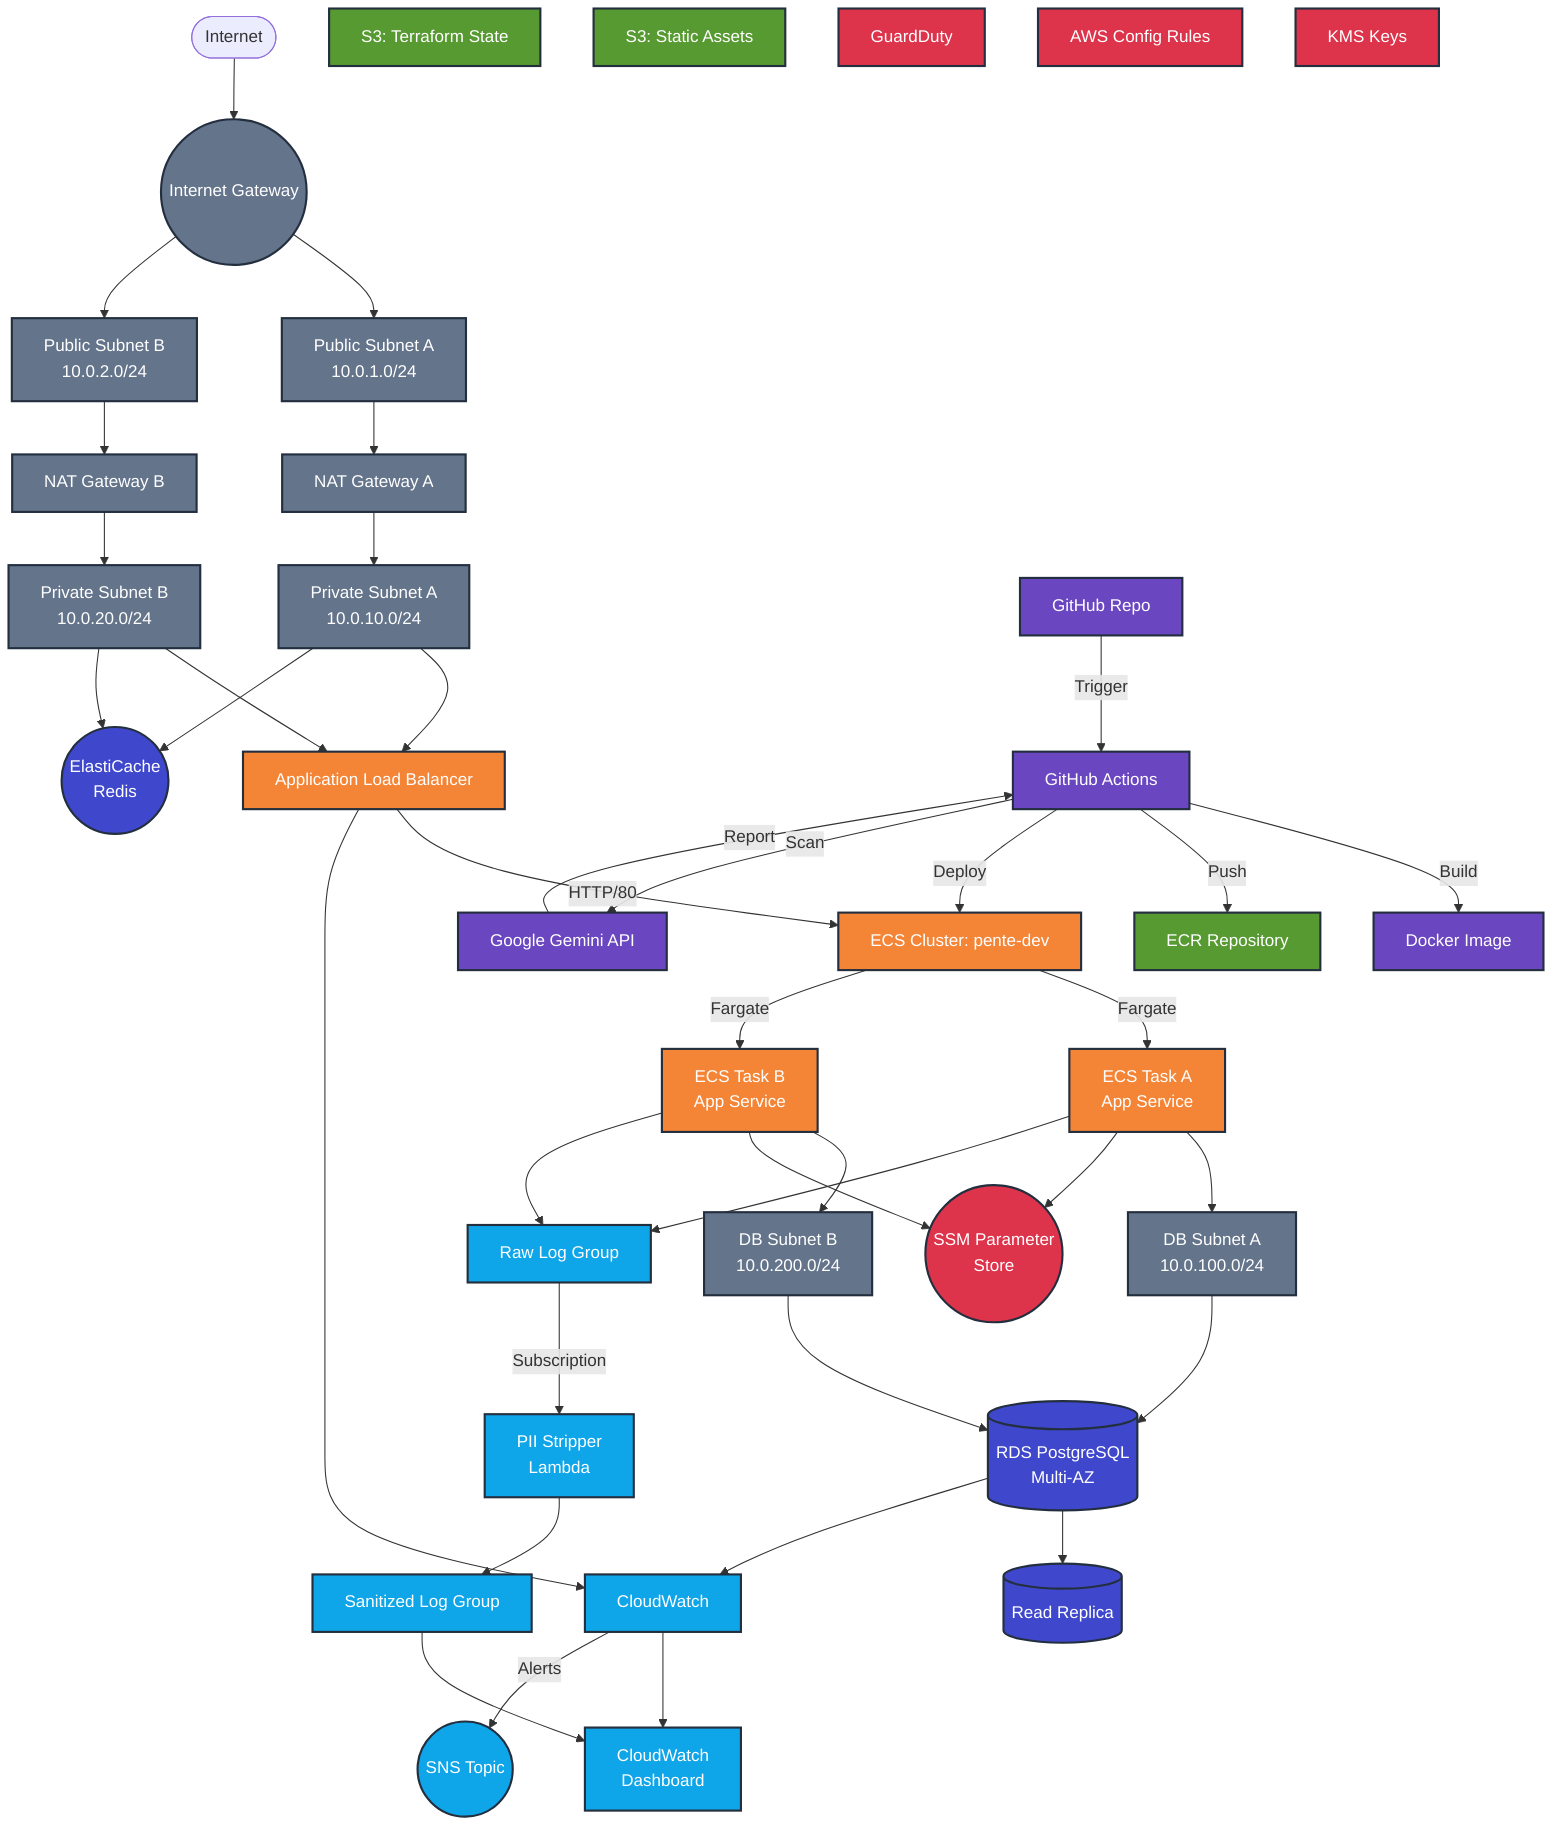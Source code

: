 graph TB
    %% Internet and Entry Points
    Internet([Internet]) --> IGW((Internet Gateway))
    
    %% Public Subnets
    IGW --> PubA[Public Subnet A<br/>10.0.1.0/24]
    IGW --> PubB[Public Subnet B<br/>10.0.2.0/24]
    
    %% NAT Gateways
    PubA --> NATA[NAT Gateway A]
    PubB --> NATB[NAT Gateway B]
    
    %% Private Subnets
    NATA --> PrivA[Private Subnet A<br/>10.0.10.0/24]
    NATB --> PrivB[Private Subnet B<br/>10.0.20.0/24]
    
    %% Load Balancer
    PrivA --> ALB[Application Load Balancer]
    PrivB --> ALB
    
    %% ECS Cluster and Tasks
    ALB -->|HTTP/80| ECS[ECS Cluster: pente-dev]
    ECS -->|Fargate| TaskA[ECS Task A<br/>App Service]
    ECS -->|Fargate| TaskB[ECS Task B<br/>App Service]
    
    %% Database Subnets
    TaskA --> DBA[DB Subnet A<br/>10.0.100.0/24]
    TaskB --> DBB[DB Subnet B<br/>10.0.200.0/24]
    
    %% Database Services
    DBA --> RDS[(RDS PostgreSQL<br/>Multi-AZ)]
    DBB --> RDS
    RDS --> RDSReplica[(Read Replica)]
    
    %% Cache
    PrivA --> Cache((ElastiCache<br/>Redis))
    PrivB --> Cache
    
    %% Configuration
    TaskA --> SSM((SSM Parameter<br/>Store))
    TaskB --> SSM
    
    %% Storage
    S3State[S3: Terraform State]
    S3Assets[S3: Static Assets]
    
    %% Security Services
    Guard[GuardDuty]
    Config[AWS Config Rules]
    KMS[KMS Keys]
    
    %% Logging Pipeline
    TaskA --> RawLogs[Raw Log Group]
    TaskB --> RawLogs
    RDS --> CW[CloudWatch]
    ALB --> CW
    
    RawLogs -->|Subscription| PiiLambda[PII Stripper<br/>Lambda]
    PiiLambda --> CleanLogs[Sanitized Log Group]
    
    CW --> Dashboard[CloudWatch<br/>Dashboard]
    CleanLogs --> Dashboard
    CW -->|Alerts| SNS((SNS Topic))
    
    %% CI/CD Pipeline
    GitHub[GitHub Repo] -->|Trigger| Actions[GitHub Actions]
    Actions -->|Build| Docker[Docker Image]
    Actions -->|Push| ECR[ECR Repository]
    Actions -->|Deploy| ECS
    Actions -->|Scan| Gemini[Google Gemini API]
    Gemini -->|Report| Actions
    
    %% Styling
    classDef aws fill:#ff9900,stroke:#232f3e,stroke-width:2px,color:#fff
    classDef compute fill:#f58536,stroke:#232f3e,stroke-width:2px,color:#fff
    classDef database fill:#3f48cc,stroke:#232f3e,stroke-width:2px,color:#fff
    classDef storage fill:#569a31,stroke:#232f3e,stroke-width:2px,color:#fff
    classDef security fill:#dd344c,stroke:#232f3e,stroke-width:2px,color:#fff
    classDef cicd fill:#6b46c1,stroke:#232f3e,stroke-width:2px,color:#fff
    classDef monitoring fill:#0ea5e9,stroke:#232f3e,stroke-width:2px,color:#fff
    classDef network fill:#64748b,stroke:#232f3e,stroke-width:2px,color:#fff
    
    class IGW,PubA,PubB,PrivA,PrivB,DBA,DBB,NATA,NATB network
    class ALB,ECS,TaskA,TaskB compute
    class RDS,RDSReplica,Cache database
    class S3State,S3Assets,ECR storage
    class Guard,Config,KMS,SSM security
    class GitHub,Actions,Docker,Gemini cicd
    class CW,Dashboard,RawLogs,CleanLogs,PiiLambda,SNS monitoring